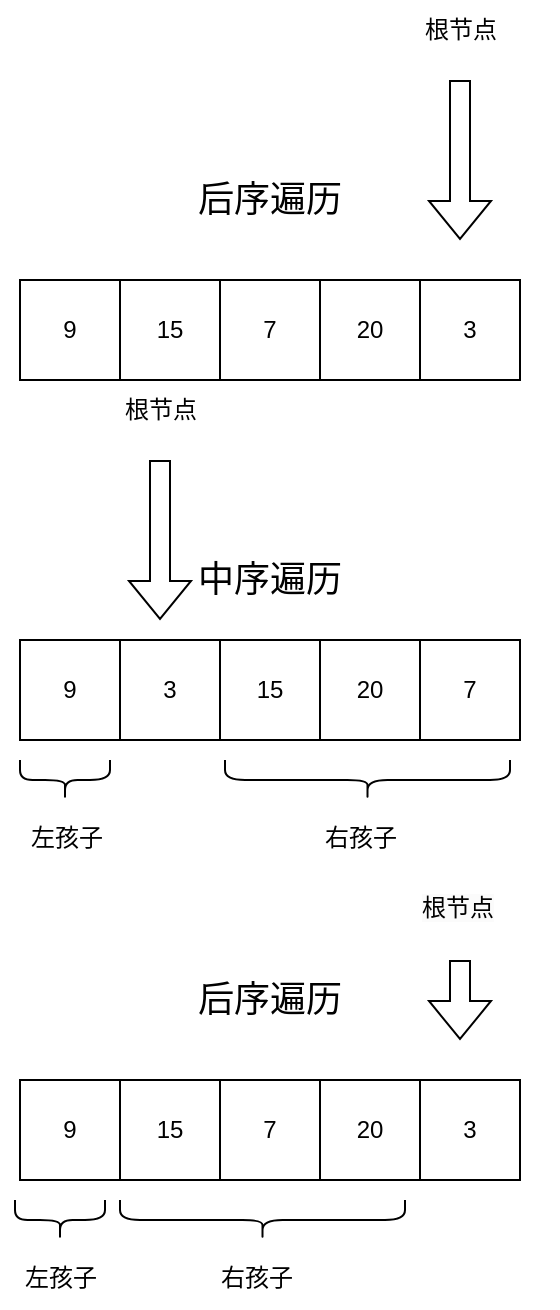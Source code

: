 <mxfile version="24.1.0" type="device">
  <diagram name="第 1 页" id="drzFsHqDHFoCVr2eNjsd">
    <mxGraphModel dx="794" dy="557" grid="1" gridSize="10" guides="1" tooltips="1" connect="1" arrows="1" fold="1" page="1" pageScale="1" pageWidth="827" pageHeight="1169" math="0" shadow="0">
      <root>
        <mxCell id="0" />
        <mxCell id="1" parent="0" />
        <mxCell id="9ucWO0jQOkJkKy3TK48N-12" value="" style="group" vertex="1" connectable="0" parent="1">
          <mxGeometry x="180" y="320" width="250" height="50" as="geometry" />
        </mxCell>
        <mxCell id="9ucWO0jQOkJkKy3TK48N-4" value="" style="group" vertex="1" connectable="0" parent="9ucWO0jQOkJkKy3TK48N-12">
          <mxGeometry width="100" height="50" as="geometry" />
        </mxCell>
        <mxCell id="9ucWO0jQOkJkKy3TK48N-1" value="9" style="rounded=0;whiteSpace=wrap;html=1;" vertex="1" parent="9ucWO0jQOkJkKy3TK48N-4">
          <mxGeometry width="50" height="50" as="geometry" />
        </mxCell>
        <mxCell id="9ucWO0jQOkJkKy3TK48N-3" value="15" style="rounded=0;whiteSpace=wrap;html=1;" vertex="1" parent="9ucWO0jQOkJkKy3TK48N-4">
          <mxGeometry x="50" width="50" height="50" as="geometry" />
        </mxCell>
        <mxCell id="9ucWO0jQOkJkKy3TK48N-5" value="" style="group" vertex="1" connectable="0" parent="9ucWO0jQOkJkKy3TK48N-12">
          <mxGeometry x="100" width="100" height="50" as="geometry" />
        </mxCell>
        <mxCell id="9ucWO0jQOkJkKy3TK48N-6" value="7" style="rounded=0;whiteSpace=wrap;html=1;" vertex="1" parent="9ucWO0jQOkJkKy3TK48N-5">
          <mxGeometry width="50" height="50" as="geometry" />
        </mxCell>
        <mxCell id="9ucWO0jQOkJkKy3TK48N-7" value="20" style="rounded=0;whiteSpace=wrap;html=1;" vertex="1" parent="9ucWO0jQOkJkKy3TK48N-5">
          <mxGeometry x="50" width="50" height="50" as="geometry" />
        </mxCell>
        <mxCell id="9ucWO0jQOkJkKy3TK48N-10" value="3" style="rounded=0;whiteSpace=wrap;html=1;container=0;" vertex="1" parent="9ucWO0jQOkJkKy3TK48N-12">
          <mxGeometry x="200" width="50" height="50" as="geometry" />
        </mxCell>
        <mxCell id="9ucWO0jQOkJkKy3TK48N-24" value="&lt;font style=&quot;font-size: 18px;&quot;&gt;后序遍历&lt;/font&gt;" style="text;html=1;align=center;verticalAlign=middle;whiteSpace=wrap;rounded=0;" vertex="1" parent="1">
          <mxGeometry x="250" y="260" width="110" height="40" as="geometry" />
        </mxCell>
        <mxCell id="9ucWO0jQOkJkKy3TK48N-30" value="" style="group" vertex="1" connectable="0" parent="1">
          <mxGeometry x="180" y="450" width="250" height="100" as="geometry" />
        </mxCell>
        <mxCell id="9ucWO0jQOkJkKy3TK48N-16" value="" style="group" vertex="1" connectable="0" parent="9ucWO0jQOkJkKy3TK48N-30">
          <mxGeometry y="50" width="250" height="50" as="geometry" />
        </mxCell>
        <mxCell id="9ucWO0jQOkJkKy3TK48N-17" value="" style="group" vertex="1" connectable="0" parent="9ucWO0jQOkJkKy3TK48N-16">
          <mxGeometry width="100" height="50" as="geometry" />
        </mxCell>
        <mxCell id="9ucWO0jQOkJkKy3TK48N-18" value="9" style="rounded=0;whiteSpace=wrap;html=1;" vertex="1" parent="9ucWO0jQOkJkKy3TK48N-17">
          <mxGeometry width="50" height="50" as="geometry" />
        </mxCell>
        <mxCell id="9ucWO0jQOkJkKy3TK48N-19" value="3" style="rounded=0;whiteSpace=wrap;html=1;" vertex="1" parent="9ucWO0jQOkJkKy3TK48N-17">
          <mxGeometry x="50" width="50" height="50" as="geometry" />
        </mxCell>
        <mxCell id="9ucWO0jQOkJkKy3TK48N-20" value="" style="group" vertex="1" connectable="0" parent="9ucWO0jQOkJkKy3TK48N-16">
          <mxGeometry x="100" width="100" height="50" as="geometry" />
        </mxCell>
        <mxCell id="9ucWO0jQOkJkKy3TK48N-21" value="15" style="rounded=0;whiteSpace=wrap;html=1;" vertex="1" parent="9ucWO0jQOkJkKy3TK48N-20">
          <mxGeometry width="50" height="50" as="geometry" />
        </mxCell>
        <mxCell id="9ucWO0jQOkJkKy3TK48N-22" value="20" style="rounded=0;whiteSpace=wrap;html=1;" vertex="1" parent="9ucWO0jQOkJkKy3TK48N-20">
          <mxGeometry x="50" width="50" height="50" as="geometry" />
        </mxCell>
        <mxCell id="9ucWO0jQOkJkKy3TK48N-23" value="7" style="rounded=0;whiteSpace=wrap;html=1;container=0;" vertex="1" parent="9ucWO0jQOkJkKy3TK48N-16">
          <mxGeometry x="200" width="50" height="50" as="geometry" />
        </mxCell>
        <mxCell id="9ucWO0jQOkJkKy3TK48N-29" value="&lt;font style=&quot;font-size: 18px;&quot;&gt;中序遍历&lt;/font&gt;" style="text;html=1;align=center;verticalAlign=middle;whiteSpace=wrap;rounded=0;" vertex="1" parent="9ucWO0jQOkJkKy3TK48N-30">
          <mxGeometry x="70" width="110" height="40" as="geometry" />
        </mxCell>
        <mxCell id="9ucWO0jQOkJkKy3TK48N-37" value="" style="group" vertex="1" connectable="0" parent="1">
          <mxGeometry x="370" y="180" width="60" height="120" as="geometry" />
        </mxCell>
        <mxCell id="9ucWO0jQOkJkKy3TK48N-33" value="" style="shape=flexArrow;endArrow=classic;html=1;rounded=0;" edge="1" parent="9ucWO0jQOkJkKy3TK48N-37">
          <mxGeometry width="50" height="50" relative="1" as="geometry">
            <mxPoint x="30" y="40" as="sourcePoint" />
            <mxPoint x="30" y="120" as="targetPoint" />
            <Array as="points" />
          </mxGeometry>
        </mxCell>
        <mxCell id="9ucWO0jQOkJkKy3TK48N-36" value="根节点" style="text;html=1;align=center;verticalAlign=middle;resizable=0;points=[];autosize=1;strokeColor=none;fillColor=none;" vertex="1" parent="9ucWO0jQOkJkKy3TK48N-37">
          <mxGeometry width="60" height="30" as="geometry" />
        </mxCell>
        <mxCell id="9ucWO0jQOkJkKy3TK48N-38" value="" style="group" vertex="1" connectable="0" parent="1">
          <mxGeometry x="220" y="370" width="60" height="120" as="geometry" />
        </mxCell>
        <mxCell id="9ucWO0jQOkJkKy3TK48N-39" value="" style="shape=flexArrow;endArrow=classic;html=1;rounded=0;" edge="1" parent="9ucWO0jQOkJkKy3TK48N-38">
          <mxGeometry width="50" height="50" relative="1" as="geometry">
            <mxPoint x="30" y="40" as="sourcePoint" />
            <mxPoint x="30" y="120" as="targetPoint" />
            <Array as="points" />
          </mxGeometry>
        </mxCell>
        <mxCell id="9ucWO0jQOkJkKy3TK48N-40" value="根节点" style="text;html=1;align=center;verticalAlign=middle;resizable=0;points=[];autosize=1;strokeColor=none;fillColor=none;" vertex="1" parent="9ucWO0jQOkJkKy3TK48N-38">
          <mxGeometry width="60" height="30" as="geometry" />
        </mxCell>
        <mxCell id="9ucWO0jQOkJkKy3TK48N-46" value="" style="group" vertex="1" connectable="0" parent="1">
          <mxGeometry x="172.5" y="560" width="60" height="54" as="geometry" />
        </mxCell>
        <mxCell id="9ucWO0jQOkJkKy3TK48N-41" value="左孩子" style="text;html=1;align=center;verticalAlign=middle;resizable=0;points=[];autosize=1;strokeColor=none;fillColor=none;" vertex="1" parent="9ucWO0jQOkJkKy3TK48N-46">
          <mxGeometry y="24" width="60" height="30" as="geometry" />
        </mxCell>
        <mxCell id="9ucWO0jQOkJkKy3TK48N-43" value="" style="shape=curlyBracket;whiteSpace=wrap;html=1;rounded=1;flipH=1;labelPosition=right;verticalLabelPosition=middle;align=left;verticalAlign=middle;rotation=90;" vertex="1" parent="9ucWO0jQOkJkKy3TK48N-46">
          <mxGeometry x="20" y="-12.5" width="20" height="45" as="geometry" />
        </mxCell>
        <mxCell id="9ucWO0jQOkJkKy3TK48N-47" value="" style="group" vertex="1" connectable="0" parent="1">
          <mxGeometry x="282.5" y="560" width="142.5" height="54" as="geometry" />
        </mxCell>
        <mxCell id="9ucWO0jQOkJkKy3TK48N-42" value="右孩子" style="text;html=1;align=center;verticalAlign=middle;resizable=0;points=[];autosize=1;strokeColor=none;fillColor=none;" vertex="1" parent="9ucWO0jQOkJkKy3TK48N-47">
          <mxGeometry x="37.5" y="24" width="60" height="30" as="geometry" />
        </mxCell>
        <mxCell id="9ucWO0jQOkJkKy3TK48N-45" value="" style="shape=curlyBracket;whiteSpace=wrap;html=1;rounded=1;flipH=1;labelPosition=right;verticalLabelPosition=middle;align=left;verticalAlign=middle;rotation=90;size=0.5;" vertex="1" parent="9ucWO0jQOkJkKy3TK48N-47">
          <mxGeometry x="61.25" y="-61.25" width="20" height="142.5" as="geometry" />
        </mxCell>
        <mxCell id="9ucWO0jQOkJkKy3TK48N-48" value="" style="group" vertex="1" connectable="0" parent="1">
          <mxGeometry x="180" y="720" width="250" height="50" as="geometry" />
        </mxCell>
        <mxCell id="9ucWO0jQOkJkKy3TK48N-49" value="" style="group" vertex="1" connectable="0" parent="9ucWO0jQOkJkKy3TK48N-48">
          <mxGeometry width="100" height="50" as="geometry" />
        </mxCell>
        <mxCell id="9ucWO0jQOkJkKy3TK48N-50" value="9" style="rounded=0;whiteSpace=wrap;html=1;" vertex="1" parent="9ucWO0jQOkJkKy3TK48N-49">
          <mxGeometry width="50" height="50" as="geometry" />
        </mxCell>
        <mxCell id="9ucWO0jQOkJkKy3TK48N-51" value="15" style="rounded=0;whiteSpace=wrap;html=1;" vertex="1" parent="9ucWO0jQOkJkKy3TK48N-49">
          <mxGeometry x="50" width="50" height="50" as="geometry" />
        </mxCell>
        <mxCell id="9ucWO0jQOkJkKy3TK48N-52" value="" style="group" vertex="1" connectable="0" parent="9ucWO0jQOkJkKy3TK48N-48">
          <mxGeometry x="100" width="100" height="50" as="geometry" />
        </mxCell>
        <mxCell id="9ucWO0jQOkJkKy3TK48N-53" value="7" style="rounded=0;whiteSpace=wrap;html=1;" vertex="1" parent="9ucWO0jQOkJkKy3TK48N-52">
          <mxGeometry width="50" height="50" as="geometry" />
        </mxCell>
        <mxCell id="9ucWO0jQOkJkKy3TK48N-54" value="20" style="rounded=0;whiteSpace=wrap;html=1;" vertex="1" parent="9ucWO0jQOkJkKy3TK48N-52">
          <mxGeometry x="50" width="50" height="50" as="geometry" />
        </mxCell>
        <mxCell id="9ucWO0jQOkJkKy3TK48N-55" value="3" style="rounded=0;whiteSpace=wrap;html=1;container=0;" vertex="1" parent="9ucWO0jQOkJkKy3TK48N-48">
          <mxGeometry x="200" width="50" height="50" as="geometry" />
        </mxCell>
        <mxCell id="9ucWO0jQOkJkKy3TK48N-56" value="&lt;font style=&quot;font-size: 18px;&quot;&gt;后序遍历&lt;/font&gt;" style="text;html=1;align=center;verticalAlign=middle;whiteSpace=wrap;rounded=0;" vertex="1" parent="1">
          <mxGeometry x="250" y="660" width="110" height="40" as="geometry" />
        </mxCell>
        <mxCell id="9ucWO0jQOkJkKy3TK48N-57" value="" style="shape=flexArrow;endArrow=classic;html=1;rounded=0;" edge="1" parent="1">
          <mxGeometry width="50" height="50" relative="1" as="geometry">
            <mxPoint x="400" y="660" as="sourcePoint" />
            <mxPoint x="400" y="700" as="targetPoint" />
            <Array as="points" />
          </mxGeometry>
        </mxCell>
        <mxCell id="9ucWO0jQOkJkKy3TK48N-58" value="&lt;span style=&quot;color: rgb(0, 0, 0); font-family: Helvetica; font-size: 12px; font-style: normal; font-variant-ligatures: normal; font-variant-caps: normal; font-weight: 400; letter-spacing: normal; orphans: 2; text-align: center; text-indent: 0px; text-transform: none; widows: 2; word-spacing: 0px; -webkit-text-stroke-width: 0px; white-space: nowrap; background-color: rgb(251, 251, 251); text-decoration-thickness: initial; text-decoration-style: initial; text-decoration-color: initial; display: inline !important; float: none;&quot;&gt;根节点&lt;/span&gt;" style="text;whiteSpace=wrap;html=1;" vertex="1" parent="1">
          <mxGeometry x="379" y="620" width="70" height="40" as="geometry" />
        </mxCell>
        <mxCell id="9ucWO0jQOkJkKy3TK48N-60" value="" style="group" vertex="1" connectable="0" parent="1">
          <mxGeometry x="170" y="780" width="60" height="54" as="geometry" />
        </mxCell>
        <mxCell id="9ucWO0jQOkJkKy3TK48N-61" value="左孩子" style="text;html=1;align=center;verticalAlign=middle;resizable=0;points=[];autosize=1;strokeColor=none;fillColor=none;" vertex="1" parent="9ucWO0jQOkJkKy3TK48N-60">
          <mxGeometry y="24" width="60" height="30" as="geometry" />
        </mxCell>
        <mxCell id="9ucWO0jQOkJkKy3TK48N-62" value="" style="shape=curlyBracket;whiteSpace=wrap;html=1;rounded=1;flipH=1;labelPosition=right;verticalLabelPosition=middle;align=left;verticalAlign=middle;rotation=90;" vertex="1" parent="9ucWO0jQOkJkKy3TK48N-60">
          <mxGeometry x="20" y="-12.5" width="20" height="45" as="geometry" />
        </mxCell>
        <mxCell id="9ucWO0jQOkJkKy3TK48N-64" value="" style="group" vertex="1" connectable="0" parent="1">
          <mxGeometry x="230" y="780" width="142.5" height="54" as="geometry" />
        </mxCell>
        <mxCell id="9ucWO0jQOkJkKy3TK48N-65" value="右孩子" style="text;html=1;align=center;verticalAlign=middle;resizable=0;points=[];autosize=1;strokeColor=none;fillColor=none;" vertex="1" parent="9ucWO0jQOkJkKy3TK48N-64">
          <mxGeometry x="37.5" y="24" width="60" height="30" as="geometry" />
        </mxCell>
        <mxCell id="9ucWO0jQOkJkKy3TK48N-66" value="" style="shape=curlyBracket;whiteSpace=wrap;html=1;rounded=1;flipH=1;labelPosition=right;verticalLabelPosition=middle;align=left;verticalAlign=middle;rotation=90;size=0.5;" vertex="1" parent="9ucWO0jQOkJkKy3TK48N-64">
          <mxGeometry x="61.25" y="-61.25" width="20" height="142.5" as="geometry" />
        </mxCell>
      </root>
    </mxGraphModel>
  </diagram>
</mxfile>
